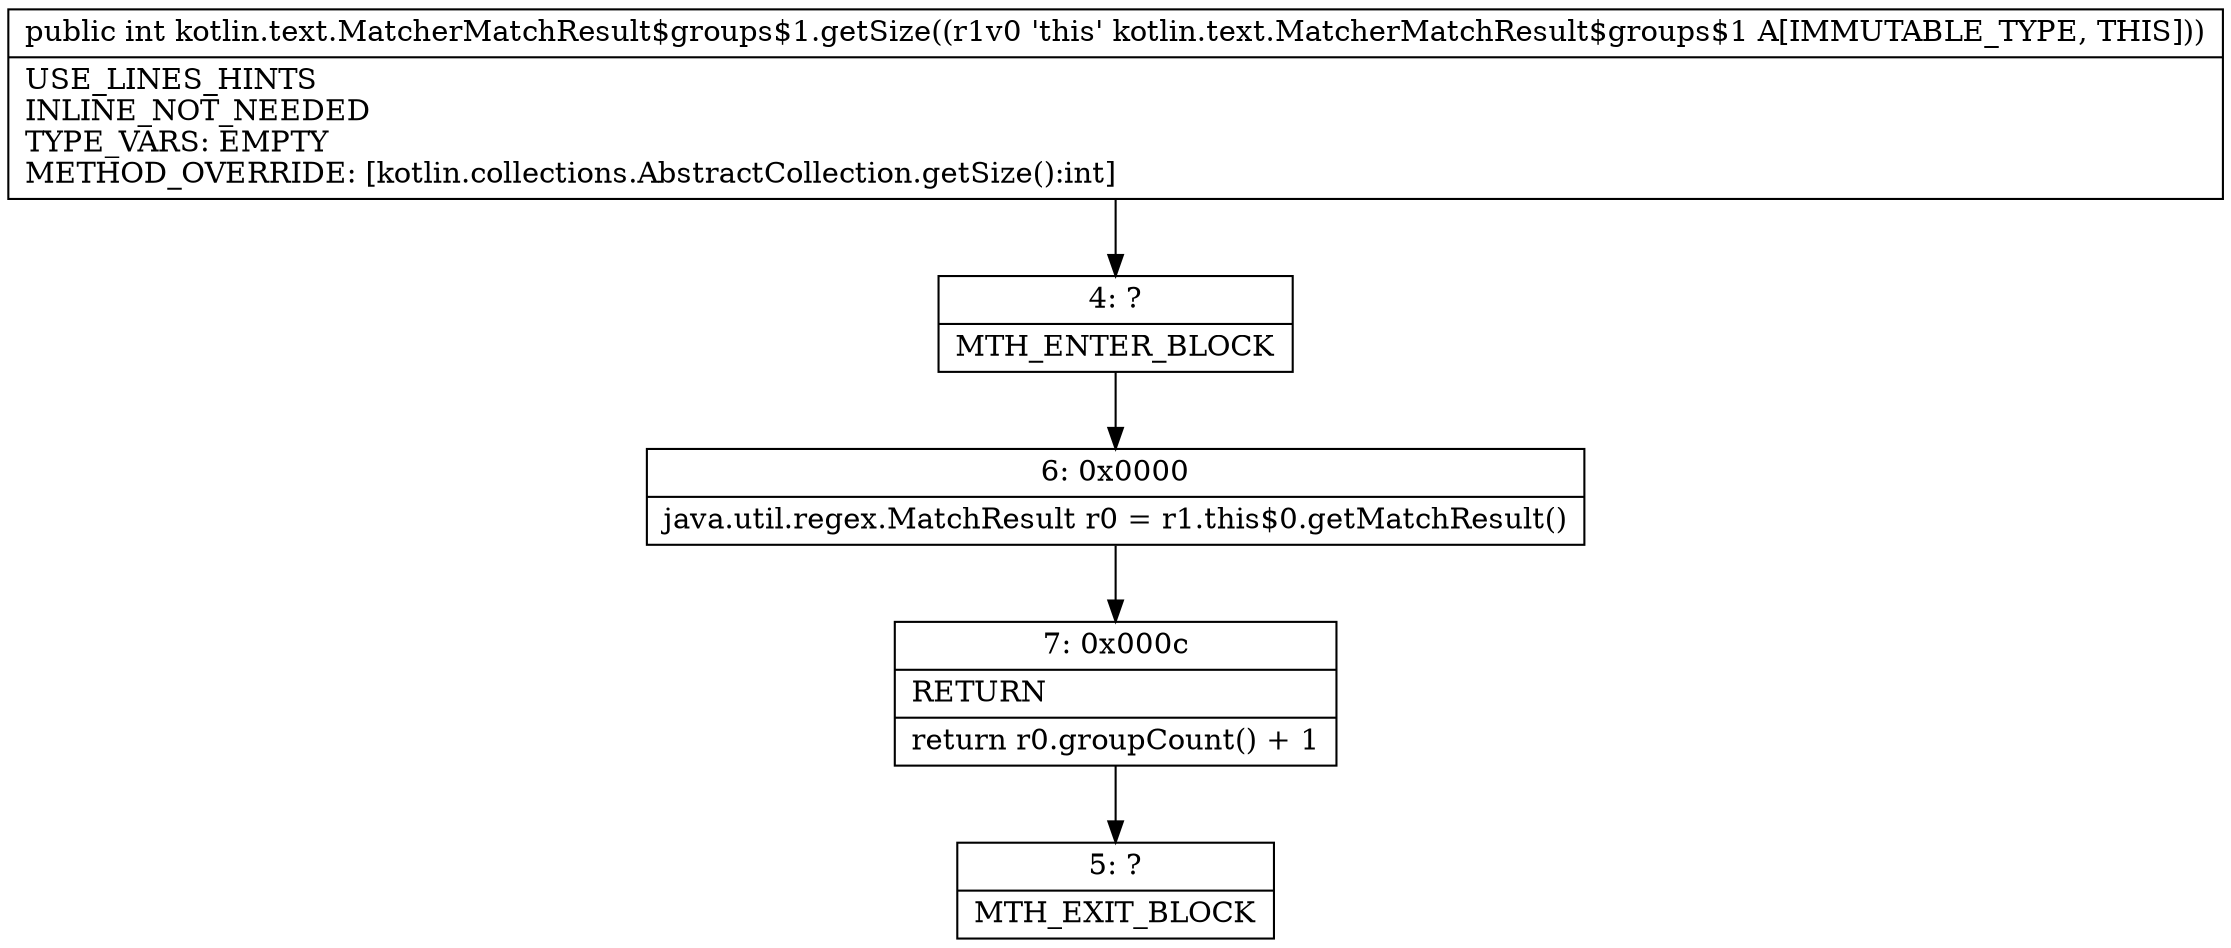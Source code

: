 digraph "CFG forkotlin.text.MatcherMatchResult$groups$1.getSize()I" {
Node_4 [shape=record,label="{4\:\ ?|MTH_ENTER_BLOCK\l}"];
Node_6 [shape=record,label="{6\:\ 0x0000|java.util.regex.MatchResult r0 = r1.this$0.getMatchResult()\l}"];
Node_7 [shape=record,label="{7\:\ 0x000c|RETURN\l|return r0.groupCount() + 1\l}"];
Node_5 [shape=record,label="{5\:\ ?|MTH_EXIT_BLOCK\l}"];
MethodNode[shape=record,label="{public int kotlin.text.MatcherMatchResult$groups$1.getSize((r1v0 'this' kotlin.text.MatcherMatchResult$groups$1 A[IMMUTABLE_TYPE, THIS]))  | USE_LINES_HINTS\lINLINE_NOT_NEEDED\lTYPE_VARS: EMPTY\lMETHOD_OVERRIDE: [kotlin.collections.AbstractCollection.getSize():int]\l}"];
MethodNode -> Node_4;Node_4 -> Node_6;
Node_6 -> Node_7;
Node_7 -> Node_5;
}


